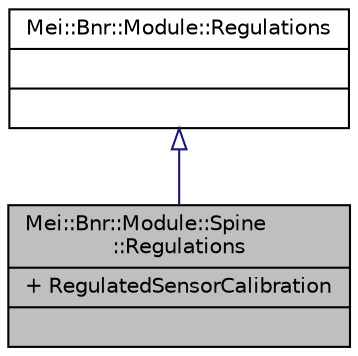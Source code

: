 digraph "Mei::Bnr::Module::Spine::Regulations"
{
  edge [fontname="Helvetica",fontsize="10",labelfontname="Helvetica",labelfontsize="10"];
  node [fontname="Helvetica",fontsize="10",shape=record];
  Node1 [label="{Mei::Bnr::Module::Spine\l::Regulations\n|+ RegulatedSensorCalibration\l|}",height=0.2,width=0.4,color="black", fillcolor="grey75", style="filled", fontcolor="black"];
  Node2 -> Node1 [dir="back",color="midnightblue",fontsize="10",style="solid",arrowtail="onormal",fontname="Helvetica"];
  Node2 [label="{Mei::Bnr::Module::Regulations\n||}",height=0.2,width=0.4,color="black", fillcolor="white", style="filled",URL="$a00120.html",tooltip="Module::Regulations "];
}
